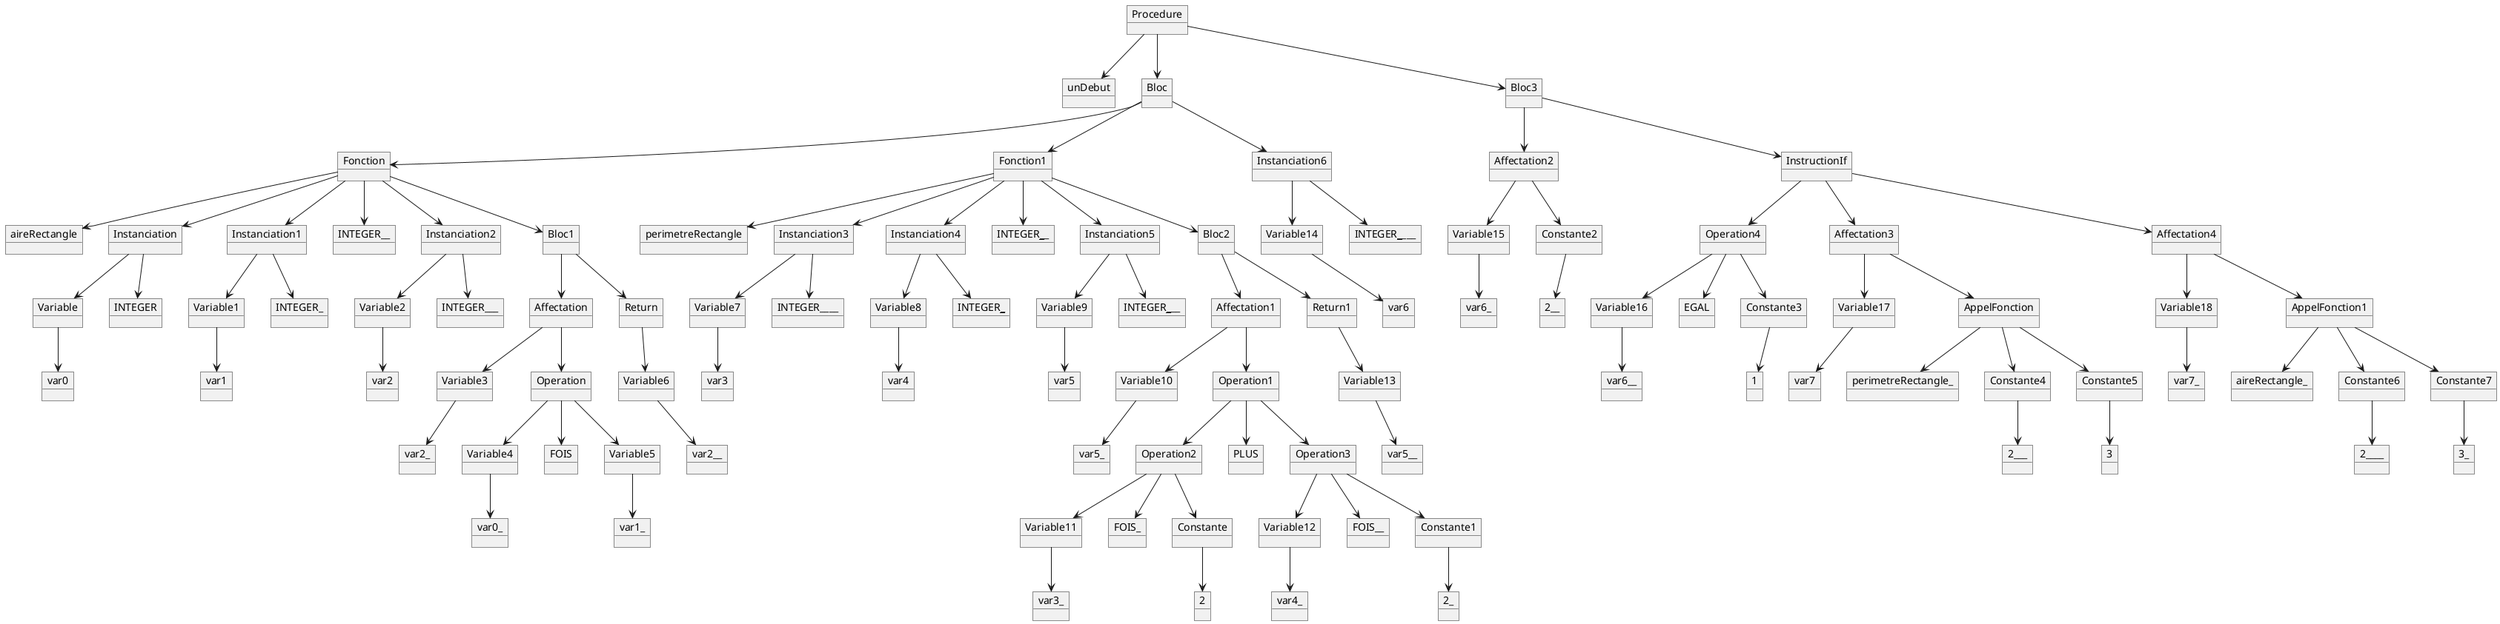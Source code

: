 @startuml ArbreSyntaxique
object Procedure
object unDebut
object Bloc
object Bloc3
object Fonction
object Fonction1
object Instanciation6
object Affectation2
object InstructionIf
object aireRectangle
object Instanciation
object Instanciation1
object INTEGER__
object Instanciation2
object Bloc1
object perimetreRectangle
object Instanciation3
object Instanciation4
object INTEGER______
object Instanciation5
object Bloc2
object Variable14
object INTEGER________
object Variable15
object Constante2
object Operation4
object Affectation3
object Affectation4
object Variable
object INTEGER
object Variable1
object INTEGER_
object Variable2
object INTEGER___
object Affectation
object Return
object Variable7
object INTEGER____
object Variable8
object INTEGER_____
object Variable9
object INTEGER_______
object Affectation1
object Return1
object var6
object var6_
object 2__
object Variable16
object EGAL
object Constante3
object Variable17
object AppelFonction
object Variable18
object AppelFonction1
object var0
object var1
object var2
object Variable3
object Operation
object Variable6
object var3
object var4
object var5
object Variable10
object Operation1
object Variable13
object var6__
object 1
object var7
object perimetreRectangle_
object Constante4
object Constante5
object var7_
object aireRectangle_
object Constante6
object Constante7
object var2_
object Variable4
object FOIS
object Variable5
object var2__
object var5_
object Operation2
object PLUS
object Operation3
object var5__
object 2___
object 3
object 2____
object 3_
object var0_
object var1_
object Variable11
object FOIS_
object Constante
object Variable12
object FOIS__
object Constante1
object var3_
object 2
object var4_
object 2_
Procedure -down-> unDebut
Procedure -down-> Bloc
Procedure -down-> Bloc3
Bloc -down-> Fonction
Bloc -down-> Fonction1
Bloc -down-> Instanciation6
Bloc3 -down-> Affectation2
Bloc3 -down-> InstructionIf
Fonction -down-> aireRectangle
Fonction -down-> Instanciation
Fonction -down-> Instanciation1
Fonction -down-> INTEGER__
Fonction -down-> Instanciation2
Fonction -down-> Bloc1
Fonction1 -down-> perimetreRectangle
Fonction1 -down-> Instanciation3
Fonction1 -down-> Instanciation4
Fonction1 -down-> INTEGER______
Fonction1 -down-> Instanciation5
Fonction1 -down-> Bloc2
Instanciation6 -down-> Variable14
Instanciation6 -down-> INTEGER________
Affectation2 -down-> Variable15
Affectation2 -down-> Constante2
InstructionIf -down-> Operation4
InstructionIf -down-> Affectation3
InstructionIf -down-> Affectation4
Instanciation -down-> Variable
Instanciation -down-> INTEGER
Instanciation1 -down-> Variable1
Instanciation1 -down-> INTEGER_
Instanciation2 -down-> Variable2
Instanciation2 -down-> INTEGER___
Bloc1 -down-> Affectation
Bloc1 -down-> Return
Instanciation3 -down-> Variable7
Instanciation3 -down-> INTEGER____
Instanciation4 -down-> Variable8
Instanciation4 -down-> INTEGER_____
Instanciation5 -down-> Variable9
Instanciation5 -down-> INTEGER_______
Bloc2 -down-> Affectation1
Bloc2 -down-> Return1
Variable14 -down-> var6
Variable15 -down-> var6_
Constante2 -down-> 2__
Operation4 -down-> Variable16
Operation4 -down-> EGAL
Operation4 -down-> Constante3
Affectation3 -down-> Variable17
Affectation3 -down-> AppelFonction
Affectation4 -down-> Variable18
Affectation4 -down-> AppelFonction1
Variable -down-> var0
Variable1 -down-> var1
Variable2 -down-> var2
Affectation -down-> Variable3
Affectation -down-> Operation
Return -down-> Variable6
Variable7 -down-> var3
Variable8 -down-> var4
Variable9 -down-> var5
Affectation1 -down-> Variable10
Affectation1 -down-> Operation1
Return1 -down-> Variable13
Variable16 -down-> var6__
Constante3 -down-> 1
Variable17 -down-> var7
AppelFonction -down-> perimetreRectangle_
AppelFonction -down-> Constante4
AppelFonction -down-> Constante5
Variable18 -down-> var7_
AppelFonction1 -down-> aireRectangle_
AppelFonction1 -down-> Constante6
AppelFonction1 -down-> Constante7
Variable3 -down-> var2_
Operation -down-> Variable4
Operation -down-> FOIS
Operation -down-> Variable5
Variable6 -down-> var2__
Variable10 -down-> var5_
Operation1 -down-> Operation2
Operation1 -down-> PLUS
Operation1 -down-> Operation3
Variable13 -down-> var5__
Constante4 -down-> 2___
Constante5 -down-> 3
Constante6 -down-> 2____
Constante7 -down-> 3_
Variable4 -down-> var0_
Variable5 -down-> var1_
Operation2 -down-> Variable11
Operation2 -down-> FOIS_
Operation2 -down-> Constante
Operation3 -down-> Variable12
Operation3 -down-> FOIS__
Operation3 -down-> Constante1
Variable11 -down-> var3_
Constante -down-> 2
Variable12 -down-> var4_
Constante1 -down-> 2_
@enduml
